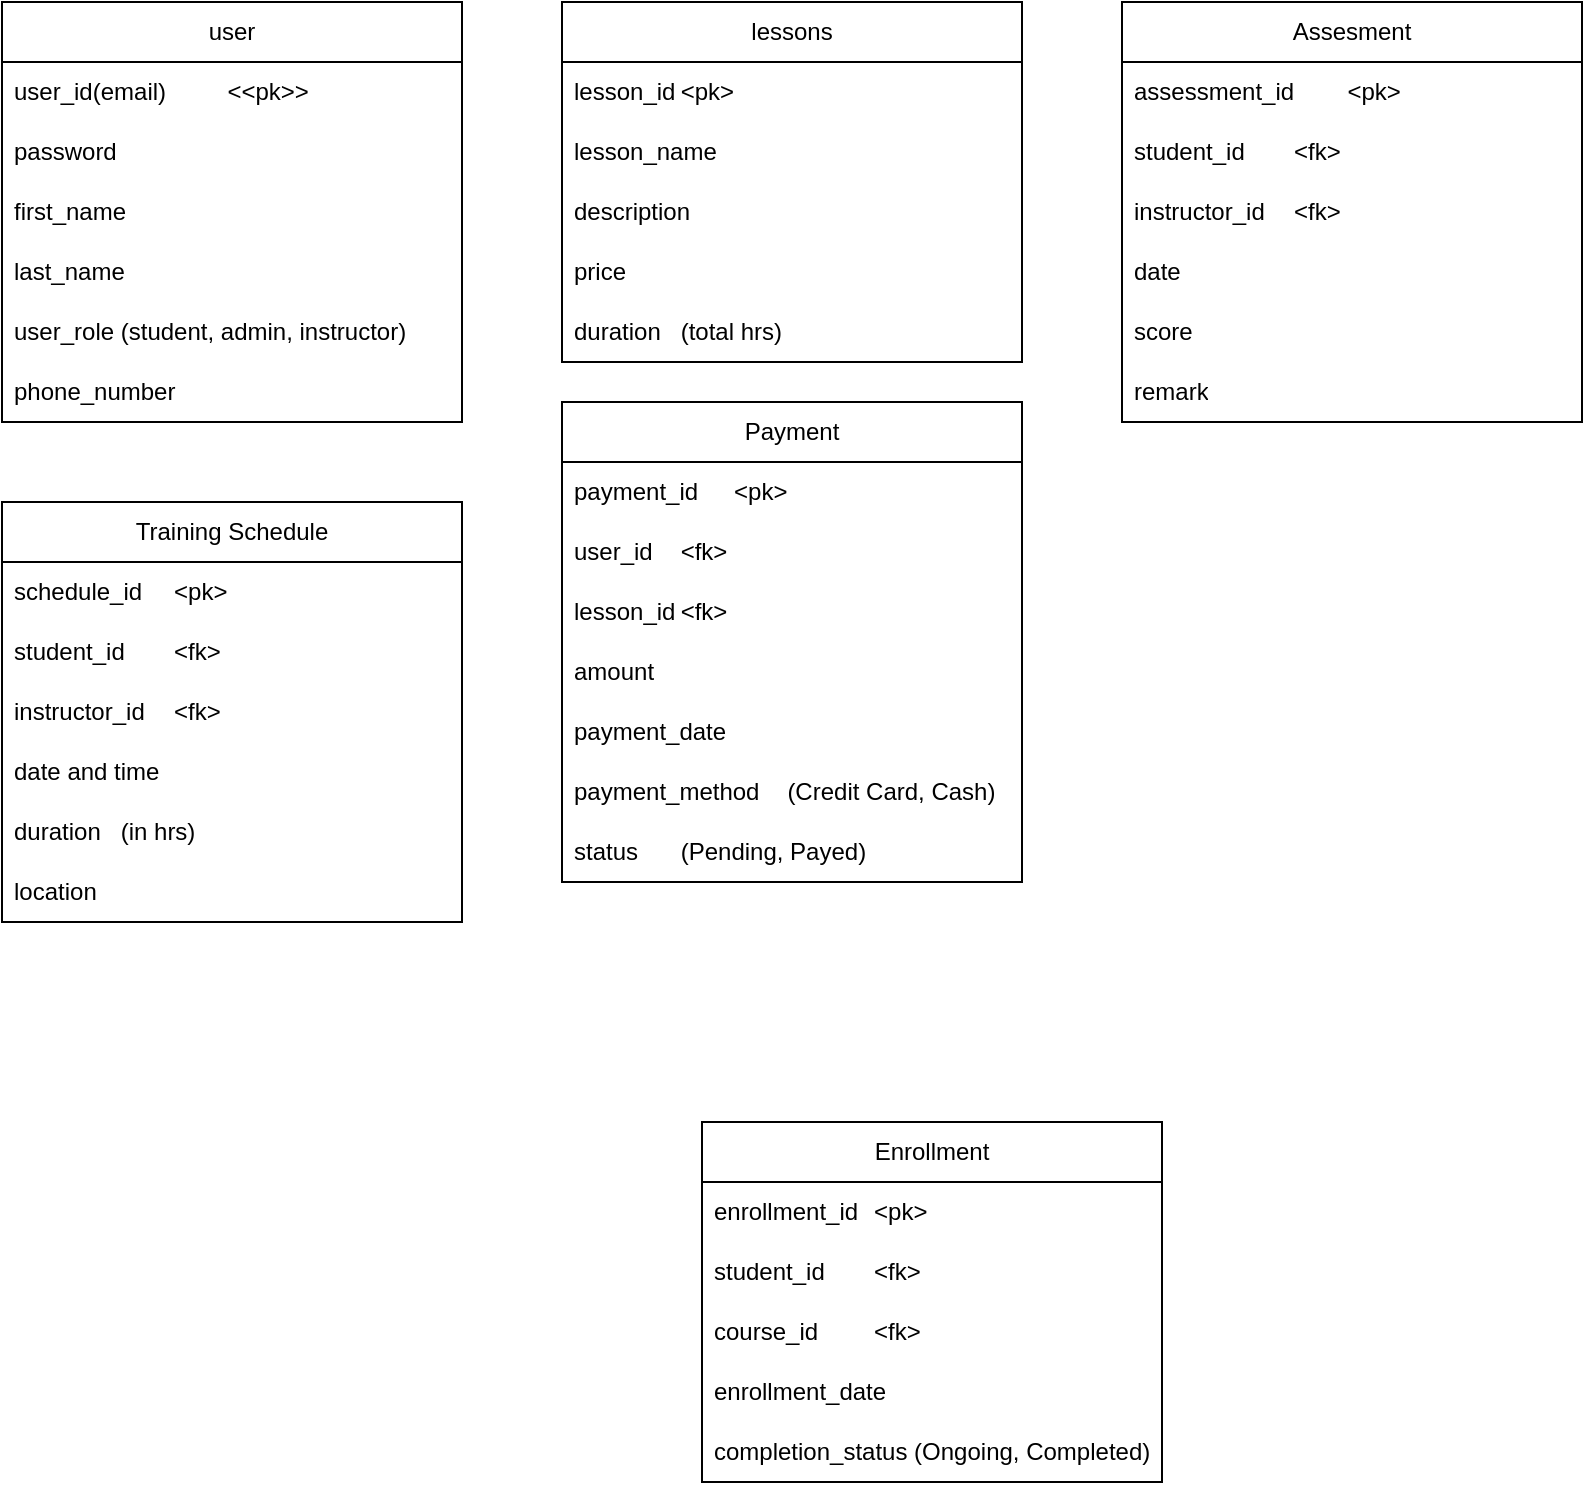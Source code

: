 <mxfile version="26.0.9">
  <diagram name="tables" id="MVek4F-1CkAt3rmpCspv">
    <mxGraphModel dx="1120" dy="567" grid="1" gridSize="10" guides="1" tooltips="1" connect="1" arrows="1" fold="1" page="1" pageScale="1" pageWidth="1100" pageHeight="850" math="0" shadow="0">
      <root>
        <mxCell id="0" />
        <mxCell id="1" parent="0" />
        <mxCell id="ej2pdGRDs5UYd1YNjYzC-12" value="user" style="swimlane;fontStyle=0;childLayout=stackLayout;horizontal=1;startSize=30;horizontalStack=0;resizeParent=1;resizeParentMax=0;resizeLast=0;collapsible=1;marginBottom=0;whiteSpace=wrap;html=1;" parent="1" vertex="1">
          <mxGeometry x="20" y="20" width="230" height="210" as="geometry" />
        </mxCell>
        <mxCell id="ej2pdGRDs5UYd1YNjYzC-13" value="user_id(email)&amp;nbsp;&lt;span style=&quot;white-space: pre;&quot;&gt;&#x9;&lt;/span&gt;&amp;lt;&amp;lt;pk&amp;gt;&amp;gt;" style="text;strokeColor=none;fillColor=none;align=left;verticalAlign=middle;spacingLeft=4;spacingRight=4;overflow=hidden;points=[[0,0.5],[1,0.5]];portConstraint=eastwest;rotatable=0;whiteSpace=wrap;html=1;" parent="ej2pdGRDs5UYd1YNjYzC-12" vertex="1">
          <mxGeometry y="30" width="230" height="30" as="geometry" />
        </mxCell>
        <mxCell id="ej2pdGRDs5UYd1YNjYzC-15" value="password" style="text;strokeColor=none;fillColor=none;align=left;verticalAlign=middle;spacingLeft=4;spacingRight=4;overflow=hidden;points=[[0,0.5],[1,0.5]];portConstraint=eastwest;rotatable=0;whiteSpace=wrap;html=1;" parent="ej2pdGRDs5UYd1YNjYzC-12" vertex="1">
          <mxGeometry y="60" width="230" height="30" as="geometry" />
        </mxCell>
        <mxCell id="NI9qyuvBhfLBm7ZxMEfS-4" value="first_name" style="text;strokeColor=none;fillColor=none;align=left;verticalAlign=middle;spacingLeft=4;spacingRight=4;overflow=hidden;points=[[0,0.5],[1,0.5]];portConstraint=eastwest;rotatable=0;whiteSpace=wrap;html=1;" parent="ej2pdGRDs5UYd1YNjYzC-12" vertex="1">
          <mxGeometry y="90" width="230" height="30" as="geometry" />
        </mxCell>
        <mxCell id="NI9qyuvBhfLBm7ZxMEfS-5" value="last_name" style="text;strokeColor=none;fillColor=none;align=left;verticalAlign=middle;spacingLeft=4;spacingRight=4;overflow=hidden;points=[[0,0.5],[1,0.5]];portConstraint=eastwest;rotatable=0;whiteSpace=wrap;html=1;" parent="ej2pdGRDs5UYd1YNjYzC-12" vertex="1">
          <mxGeometry y="120" width="230" height="30" as="geometry" />
        </mxCell>
        <mxCell id="ej2pdGRDs5UYd1YNjYzC-14" value="user_role (student, admin, instructor)" style="text;strokeColor=none;fillColor=none;align=left;verticalAlign=middle;spacingLeft=4;spacingRight=4;overflow=hidden;points=[[0,0.5],[1,0.5]];portConstraint=eastwest;rotatable=0;whiteSpace=wrap;html=1;" parent="ej2pdGRDs5UYd1YNjYzC-12" vertex="1">
          <mxGeometry y="150" width="230" height="30" as="geometry" />
        </mxCell>
        <mxCell id="ej2pdGRDs5UYd1YNjYzC-16" value="phone_number" style="text;strokeColor=none;fillColor=none;align=left;verticalAlign=middle;spacingLeft=4;spacingRight=4;overflow=hidden;points=[[0,0.5],[1,0.5]];portConstraint=eastwest;rotatable=0;whiteSpace=wrap;html=1;" parent="ej2pdGRDs5UYd1YNjYzC-12" vertex="1">
          <mxGeometry y="180" width="230" height="30" as="geometry" />
        </mxCell>
        <mxCell id="ej2pdGRDs5UYd1YNjYzC-32" value="Training Schedule" style="swimlane;fontStyle=0;childLayout=stackLayout;horizontal=1;startSize=30;horizontalStack=0;resizeParent=1;resizeParentMax=0;resizeLast=0;collapsible=1;marginBottom=0;whiteSpace=wrap;html=1;" parent="1" vertex="1">
          <mxGeometry x="20" y="270" width="230" height="210" as="geometry" />
        </mxCell>
        <mxCell id="ej2pdGRDs5UYd1YNjYzC-33" value="schedule_id&lt;span style=&quot;white-space: pre;&quot;&gt;&#x9;&lt;/span&gt;&amp;lt;pk&amp;gt;" style="text;strokeColor=none;fillColor=none;align=left;verticalAlign=middle;spacingLeft=4;spacingRight=4;overflow=hidden;points=[[0,0.5],[1,0.5]];portConstraint=eastwest;rotatable=0;whiteSpace=wrap;html=1;" parent="ej2pdGRDs5UYd1YNjYzC-32" vertex="1">
          <mxGeometry y="30" width="230" height="30" as="geometry" />
        </mxCell>
        <mxCell id="ej2pdGRDs5UYd1YNjYzC-34" value="student_id&lt;span style=&quot;white-space: pre;&quot;&gt;&#x9;&lt;/span&gt;&amp;lt;fk&amp;gt;" style="text;strokeColor=none;fillColor=none;align=left;verticalAlign=middle;spacingLeft=4;spacingRight=4;overflow=hidden;points=[[0,0.5],[1,0.5]];portConstraint=eastwest;rotatable=0;whiteSpace=wrap;html=1;" parent="ej2pdGRDs5UYd1YNjYzC-32" vertex="1">
          <mxGeometry y="60" width="230" height="30" as="geometry" />
        </mxCell>
        <mxCell id="ej2pdGRDs5UYd1YNjYzC-35" value="instructor_id&lt;span style=&quot;white-space: pre;&quot;&gt;&#x9;&lt;/span&gt;&amp;lt;fk&amp;gt;" style="text;strokeColor=none;fillColor=none;align=left;verticalAlign=middle;spacingLeft=4;spacingRight=4;overflow=hidden;points=[[0,0.5],[1,0.5]];portConstraint=eastwest;rotatable=0;whiteSpace=wrap;html=1;" parent="ej2pdGRDs5UYd1YNjYzC-32" vertex="1">
          <mxGeometry y="90" width="230" height="30" as="geometry" />
        </mxCell>
        <mxCell id="ej2pdGRDs5UYd1YNjYzC-37" value="date and time" style="text;strokeColor=none;fillColor=none;align=left;verticalAlign=middle;spacingLeft=4;spacingRight=4;overflow=hidden;points=[[0,0.5],[1,0.5]];portConstraint=eastwest;rotatable=0;whiteSpace=wrap;html=1;" parent="ej2pdGRDs5UYd1YNjYzC-32" vertex="1">
          <mxGeometry y="120" width="230" height="30" as="geometry" />
        </mxCell>
        <mxCell id="ej2pdGRDs5UYd1YNjYzC-38" value="duration &lt;span style=&quot;white-space: pre;&quot;&gt;&#x9;&lt;/span&gt;(in hrs)" style="text;strokeColor=none;fillColor=none;align=left;verticalAlign=middle;spacingLeft=4;spacingRight=4;overflow=hidden;points=[[0,0.5],[1,0.5]];portConstraint=eastwest;rotatable=0;whiteSpace=wrap;html=1;" parent="ej2pdGRDs5UYd1YNjYzC-32" vertex="1">
          <mxGeometry y="150" width="230" height="30" as="geometry" />
        </mxCell>
        <mxCell id="ej2pdGRDs5UYd1YNjYzC-39" value="location" style="text;strokeColor=none;fillColor=none;align=left;verticalAlign=middle;spacingLeft=4;spacingRight=4;overflow=hidden;points=[[0,0.5],[1,0.5]];portConstraint=eastwest;rotatable=0;whiteSpace=wrap;html=1;" parent="ej2pdGRDs5UYd1YNjYzC-32" vertex="1">
          <mxGeometry y="180" width="230" height="30" as="geometry" />
        </mxCell>
        <mxCell id="ej2pdGRDs5UYd1YNjYzC-43" value="Payment" style="swimlane;fontStyle=0;childLayout=stackLayout;horizontal=1;startSize=30;horizontalStack=0;resizeParent=1;resizeParentMax=0;resizeLast=0;collapsible=1;marginBottom=0;whiteSpace=wrap;html=1;" parent="1" vertex="1">
          <mxGeometry x="300" y="220" width="230" height="240" as="geometry" />
        </mxCell>
        <mxCell id="ej2pdGRDs5UYd1YNjYzC-44" value="payment_id&lt;span style=&quot;white-space: pre;&quot;&gt;&#x9;&lt;/span&gt;&amp;lt;pk&amp;gt;" style="text;strokeColor=none;fillColor=none;align=left;verticalAlign=middle;spacingLeft=4;spacingRight=4;overflow=hidden;points=[[0,0.5],[1,0.5]];portConstraint=eastwest;rotatable=0;whiteSpace=wrap;html=1;" parent="ej2pdGRDs5UYd1YNjYzC-43" vertex="1">
          <mxGeometry y="30" width="230" height="30" as="geometry" />
        </mxCell>
        <mxCell id="ej2pdGRDs5UYd1YNjYzC-45" value="user_id&lt;span style=&quot;white-space: pre;&quot;&gt;&#x9;&lt;/span&gt;&amp;lt;fk&amp;gt;" style="text;strokeColor=none;fillColor=none;align=left;verticalAlign=middle;spacingLeft=4;spacingRight=4;overflow=hidden;points=[[0,0.5],[1,0.5]];portConstraint=eastwest;rotatable=0;whiteSpace=wrap;html=1;" parent="ej2pdGRDs5UYd1YNjYzC-43" vertex="1">
          <mxGeometry y="60" width="230" height="30" as="geometry" />
        </mxCell>
        <mxCell id="ej2pdGRDs5UYd1YNjYzC-60" value="lesson_id&lt;span style=&quot;white-space: pre;&quot;&gt;&#x9;&lt;/span&gt;&amp;lt;fk&amp;gt;" style="text;strokeColor=none;fillColor=none;align=left;verticalAlign=middle;spacingLeft=4;spacingRight=4;overflow=hidden;points=[[0,0.5],[1,0.5]];portConstraint=eastwest;rotatable=0;whiteSpace=wrap;html=1;" parent="ej2pdGRDs5UYd1YNjYzC-43" vertex="1">
          <mxGeometry y="90" width="230" height="30" as="geometry" />
        </mxCell>
        <mxCell id="ej2pdGRDs5UYd1YNjYzC-46" value="amount" style="text;strokeColor=none;fillColor=none;align=left;verticalAlign=middle;spacingLeft=4;spacingRight=4;overflow=hidden;points=[[0,0.5],[1,0.5]];portConstraint=eastwest;rotatable=0;whiteSpace=wrap;html=1;" parent="ej2pdGRDs5UYd1YNjYzC-43" vertex="1">
          <mxGeometry y="120" width="230" height="30" as="geometry" />
        </mxCell>
        <mxCell id="ej2pdGRDs5UYd1YNjYzC-47" value="payment_date" style="text;strokeColor=none;fillColor=none;align=left;verticalAlign=middle;spacingLeft=4;spacingRight=4;overflow=hidden;points=[[0,0.5],[1,0.5]];portConstraint=eastwest;rotatable=0;whiteSpace=wrap;html=1;" parent="ej2pdGRDs5UYd1YNjYzC-43" vertex="1">
          <mxGeometry y="150" width="230" height="30" as="geometry" />
        </mxCell>
        <mxCell id="ej2pdGRDs5UYd1YNjYzC-48" value="payment_method&lt;span style=&quot;white-space: pre;&quot;&gt;&#x9;&lt;/span&gt;(Credit Card, Cash)" style="text;strokeColor=none;fillColor=none;align=left;verticalAlign=middle;spacingLeft=4;spacingRight=4;overflow=hidden;points=[[0,0.5],[1,0.5]];portConstraint=eastwest;rotatable=0;whiteSpace=wrap;html=1;" parent="ej2pdGRDs5UYd1YNjYzC-43" vertex="1">
          <mxGeometry y="180" width="230" height="30" as="geometry" />
        </mxCell>
        <mxCell id="ej2pdGRDs5UYd1YNjYzC-49" value="status&lt;span style=&quot;white-space: pre;&quot;&gt;&#x9;&lt;/span&gt;(Pending, Payed)" style="text;strokeColor=none;fillColor=none;align=left;verticalAlign=middle;spacingLeft=4;spacingRight=4;overflow=hidden;points=[[0,0.5],[1,0.5]];portConstraint=eastwest;rotatable=0;whiteSpace=wrap;html=1;" parent="ej2pdGRDs5UYd1YNjYzC-43" vertex="1">
          <mxGeometry y="210" width="230" height="30" as="geometry" />
        </mxCell>
        <mxCell id="ej2pdGRDs5UYd1YNjYzC-52" value="lessons" style="swimlane;fontStyle=0;childLayout=stackLayout;horizontal=1;startSize=30;horizontalStack=0;resizeParent=1;resizeParentMax=0;resizeLast=0;collapsible=1;marginBottom=0;whiteSpace=wrap;html=1;" parent="1" vertex="1">
          <mxGeometry x="300" y="20" width="230" height="180" as="geometry" />
        </mxCell>
        <mxCell id="ej2pdGRDs5UYd1YNjYzC-53" value="lesson_id&lt;span style=&quot;white-space: pre;&quot;&gt;&#x9;&lt;/span&gt;&amp;lt;pk&amp;gt;" style="text;strokeColor=none;fillColor=none;align=left;verticalAlign=middle;spacingLeft=4;spacingRight=4;overflow=hidden;points=[[0,0.5],[1,0.5]];portConstraint=eastwest;rotatable=0;whiteSpace=wrap;html=1;" parent="ej2pdGRDs5UYd1YNjYzC-52" vertex="1">
          <mxGeometry y="30" width="230" height="30" as="geometry" />
        </mxCell>
        <mxCell id="ej2pdGRDs5UYd1YNjYzC-54" value="lesson_name" style="text;strokeColor=none;fillColor=none;align=left;verticalAlign=middle;spacingLeft=4;spacingRight=4;overflow=hidden;points=[[0,0.5],[1,0.5]];portConstraint=eastwest;rotatable=0;whiteSpace=wrap;html=1;" parent="ej2pdGRDs5UYd1YNjYzC-52" vertex="1">
          <mxGeometry y="60" width="230" height="30" as="geometry" />
        </mxCell>
        <mxCell id="ej2pdGRDs5UYd1YNjYzC-55" value="description" style="text;strokeColor=none;fillColor=none;align=left;verticalAlign=middle;spacingLeft=4;spacingRight=4;overflow=hidden;points=[[0,0.5],[1,0.5]];portConstraint=eastwest;rotatable=0;whiteSpace=wrap;html=1;" parent="ej2pdGRDs5UYd1YNjYzC-52" vertex="1">
          <mxGeometry y="90" width="230" height="30" as="geometry" />
        </mxCell>
        <mxCell id="ej2pdGRDs5UYd1YNjYzC-56" value="price" style="text;strokeColor=none;fillColor=none;align=left;verticalAlign=middle;spacingLeft=4;spacingRight=4;overflow=hidden;points=[[0,0.5],[1,0.5]];portConstraint=eastwest;rotatable=0;whiteSpace=wrap;html=1;" parent="ej2pdGRDs5UYd1YNjYzC-52" vertex="1">
          <mxGeometry y="120" width="230" height="30" as="geometry" />
        </mxCell>
        <mxCell id="ej2pdGRDs5UYd1YNjYzC-58" value="duration &lt;span style=&quot;white-space: pre;&quot;&gt;&#x9;&lt;/span&gt;(total hrs)" style="text;strokeColor=none;fillColor=none;align=left;verticalAlign=middle;spacingLeft=4;spacingRight=4;overflow=hidden;points=[[0,0.5],[1,0.5]];portConstraint=eastwest;rotatable=0;whiteSpace=wrap;html=1;" parent="ej2pdGRDs5UYd1YNjYzC-52" vertex="1">
          <mxGeometry y="150" width="230" height="30" as="geometry" />
        </mxCell>
        <mxCell id="ej2pdGRDs5UYd1YNjYzC-61" value="Enrollment" style="swimlane;fontStyle=0;childLayout=stackLayout;horizontal=1;startSize=30;horizontalStack=0;resizeParent=1;resizeParentMax=0;resizeLast=0;collapsible=1;marginBottom=0;whiteSpace=wrap;html=1;" parent="1" vertex="1">
          <mxGeometry x="370" y="580" width="230" height="180" as="geometry" />
        </mxCell>
        <mxCell id="ej2pdGRDs5UYd1YNjYzC-62" value="enrollment_id&lt;span style=&quot;white-space: pre;&quot;&gt;&#x9;&lt;/span&gt;&amp;lt;pk&amp;gt;" style="text;strokeColor=none;fillColor=none;align=left;verticalAlign=middle;spacingLeft=4;spacingRight=4;overflow=hidden;points=[[0,0.5],[1,0.5]];portConstraint=eastwest;rotatable=0;whiteSpace=wrap;html=1;" parent="ej2pdGRDs5UYd1YNjYzC-61" vertex="1">
          <mxGeometry y="30" width="230" height="30" as="geometry" />
        </mxCell>
        <mxCell id="ej2pdGRDs5UYd1YNjYzC-63" value="student_id&lt;span style=&quot;white-space: pre;&quot;&gt;&#x9;&lt;/span&gt;&amp;lt;fk&amp;gt;" style="text;strokeColor=none;fillColor=none;align=left;verticalAlign=middle;spacingLeft=4;spacingRight=4;overflow=hidden;points=[[0,0.5],[1,0.5]];portConstraint=eastwest;rotatable=0;whiteSpace=wrap;html=1;" parent="ej2pdGRDs5UYd1YNjYzC-61" vertex="1">
          <mxGeometry y="60" width="230" height="30" as="geometry" />
        </mxCell>
        <mxCell id="ej2pdGRDs5UYd1YNjYzC-64" value="course_id&lt;span style=&quot;white-space: pre;&quot;&gt;&#x9;&lt;/span&gt;&amp;lt;fk&amp;gt;" style="text;strokeColor=none;fillColor=none;align=left;verticalAlign=middle;spacingLeft=4;spacingRight=4;overflow=hidden;points=[[0,0.5],[1,0.5]];portConstraint=eastwest;rotatable=0;whiteSpace=wrap;html=1;" parent="ej2pdGRDs5UYd1YNjYzC-61" vertex="1">
          <mxGeometry y="90" width="230" height="30" as="geometry" />
        </mxCell>
        <mxCell id="ej2pdGRDs5UYd1YNjYzC-65" value="enrollment_date" style="text;strokeColor=none;fillColor=none;align=left;verticalAlign=middle;spacingLeft=4;spacingRight=4;overflow=hidden;points=[[0,0.5],[1,0.5]];portConstraint=eastwest;rotatable=0;whiteSpace=wrap;html=1;" parent="ej2pdGRDs5UYd1YNjYzC-61" vertex="1">
          <mxGeometry y="120" width="230" height="30" as="geometry" />
        </mxCell>
        <mxCell id="ej2pdGRDs5UYd1YNjYzC-66" value="completion_status (Ongoing, Completed)" style="text;strokeColor=none;fillColor=none;align=left;verticalAlign=middle;spacingLeft=4;spacingRight=4;overflow=hidden;points=[[0,0.5],[1,0.5]];portConstraint=eastwest;rotatable=0;whiteSpace=wrap;html=1;" parent="ej2pdGRDs5UYd1YNjYzC-61" vertex="1">
          <mxGeometry y="150" width="230" height="30" as="geometry" />
        </mxCell>
        <mxCell id="ej2pdGRDs5UYd1YNjYzC-69" value="Assesment" style="swimlane;fontStyle=0;childLayout=stackLayout;horizontal=1;startSize=30;horizontalStack=0;resizeParent=1;resizeParentMax=0;resizeLast=0;collapsible=1;marginBottom=0;whiteSpace=wrap;html=1;" parent="1" vertex="1">
          <mxGeometry x="580" y="20" width="230" height="210" as="geometry" />
        </mxCell>
        <mxCell id="ej2pdGRDs5UYd1YNjYzC-70" value="assessment_id&lt;span style=&quot;white-space: pre;&quot;&gt;&#x9;&lt;/span&gt;&amp;lt;pk&amp;gt;" style="text;strokeColor=none;fillColor=none;align=left;verticalAlign=middle;spacingLeft=4;spacingRight=4;overflow=hidden;points=[[0,0.5],[1,0.5]];portConstraint=eastwest;rotatable=0;whiteSpace=wrap;html=1;" parent="ej2pdGRDs5UYd1YNjYzC-69" vertex="1">
          <mxGeometry y="30" width="230" height="30" as="geometry" />
        </mxCell>
        <mxCell id="ej2pdGRDs5UYd1YNjYzC-71" value="student_id&lt;span style=&quot;white-space: pre;&quot;&gt;&#x9;&lt;/span&gt;&amp;lt;fk&amp;gt;" style="text;strokeColor=none;fillColor=none;align=left;verticalAlign=middle;spacingLeft=4;spacingRight=4;overflow=hidden;points=[[0,0.5],[1,0.5]];portConstraint=eastwest;rotatable=0;whiteSpace=wrap;html=1;" parent="ej2pdGRDs5UYd1YNjYzC-69" vertex="1">
          <mxGeometry y="60" width="230" height="30" as="geometry" />
        </mxCell>
        <mxCell id="ej2pdGRDs5UYd1YNjYzC-72" value="instructor_id&lt;span style=&quot;white-space: pre;&quot;&gt;&#x9;&lt;/span&gt;&amp;lt;fk&amp;gt;" style="text;strokeColor=none;fillColor=none;align=left;verticalAlign=middle;spacingLeft=4;spacingRight=4;overflow=hidden;points=[[0,0.5],[1,0.5]];portConstraint=eastwest;rotatable=0;whiteSpace=wrap;html=1;" parent="ej2pdGRDs5UYd1YNjYzC-69" vertex="1">
          <mxGeometry y="90" width="230" height="30" as="geometry" />
        </mxCell>
        <mxCell id="ej2pdGRDs5UYd1YNjYzC-73" value="date" style="text;strokeColor=none;fillColor=none;align=left;verticalAlign=middle;spacingLeft=4;spacingRight=4;overflow=hidden;points=[[0,0.5],[1,0.5]];portConstraint=eastwest;rotatable=0;whiteSpace=wrap;html=1;" parent="ej2pdGRDs5UYd1YNjYzC-69" vertex="1">
          <mxGeometry y="120" width="230" height="30" as="geometry" />
        </mxCell>
        <mxCell id="ej2pdGRDs5UYd1YNjYzC-74" value="score" style="text;strokeColor=none;fillColor=none;align=left;verticalAlign=middle;spacingLeft=4;spacingRight=4;overflow=hidden;points=[[0,0.5],[1,0.5]];portConstraint=eastwest;rotatable=0;whiteSpace=wrap;html=1;" parent="ej2pdGRDs5UYd1YNjYzC-69" vertex="1">
          <mxGeometry y="150" width="230" height="30" as="geometry" />
        </mxCell>
        <mxCell id="ej2pdGRDs5UYd1YNjYzC-75" value="remark" style="text;strokeColor=none;fillColor=none;align=left;verticalAlign=middle;spacingLeft=4;spacingRight=4;overflow=hidden;points=[[0,0.5],[1,0.5]];portConstraint=eastwest;rotatable=0;whiteSpace=wrap;html=1;" parent="ej2pdGRDs5UYd1YNjYzC-69" vertex="1">
          <mxGeometry y="180" width="230" height="30" as="geometry" />
        </mxCell>
      </root>
    </mxGraphModel>
  </diagram>
</mxfile>
